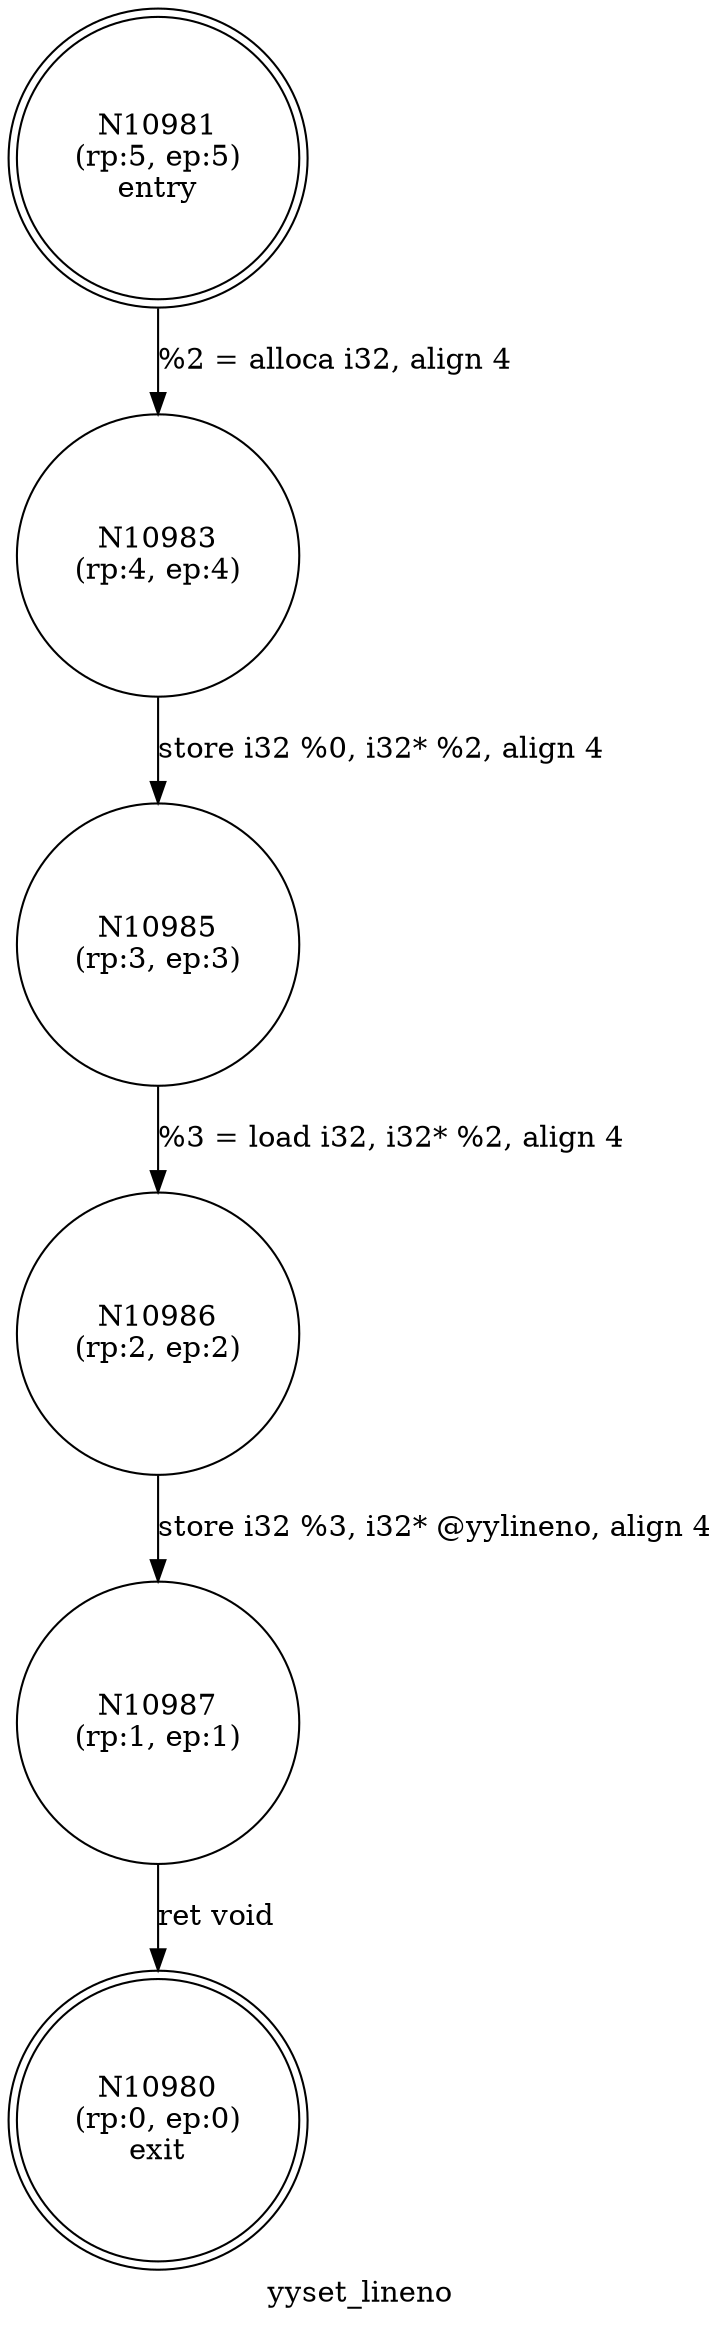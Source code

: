 digraph yyset_lineno {
label="yyset_lineno"
10980 [label="N10980\n(rp:0, ep:0)\nexit", shape="doublecircle"]
10981 [label="N10981\n(rp:5, ep:5)\nentry", shape="doublecircle"]
10981 -> 10983 [label="%2 = alloca i32, align 4"]
10983 [label="N10983\n(rp:4, ep:4)", shape="circle"]
10983 -> 10985 [label="store i32 %0, i32* %2, align 4"]
10985 [label="N10985\n(rp:3, ep:3)", shape="circle"]
10985 -> 10986 [label="%3 = load i32, i32* %2, align 4"]
10986 [label="N10986\n(rp:2, ep:2)", shape="circle"]
10986 -> 10987 [label="store i32 %3, i32* @yylineno, align 4"]
10987 [label="N10987\n(rp:1, ep:1)", shape="circle"]
10987 -> 10980 [label="ret void"]
}
